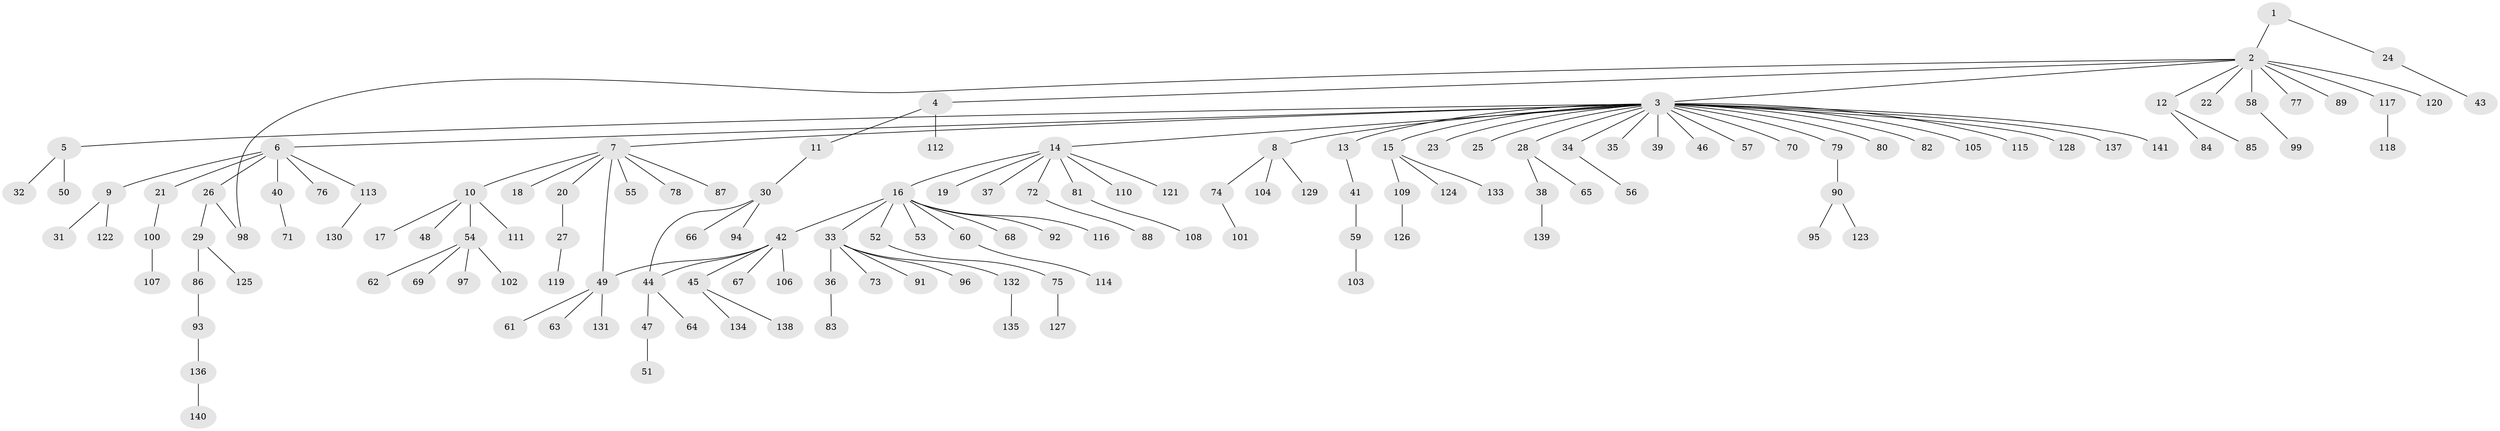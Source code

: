 // Generated by graph-tools (version 1.1) at 2025/25/03/09/25 03:25:59]
// undirected, 141 vertices, 143 edges
graph export_dot {
graph [start="1"]
  node [color=gray90,style=filled];
  1;
  2;
  3;
  4;
  5;
  6;
  7;
  8;
  9;
  10;
  11;
  12;
  13;
  14;
  15;
  16;
  17;
  18;
  19;
  20;
  21;
  22;
  23;
  24;
  25;
  26;
  27;
  28;
  29;
  30;
  31;
  32;
  33;
  34;
  35;
  36;
  37;
  38;
  39;
  40;
  41;
  42;
  43;
  44;
  45;
  46;
  47;
  48;
  49;
  50;
  51;
  52;
  53;
  54;
  55;
  56;
  57;
  58;
  59;
  60;
  61;
  62;
  63;
  64;
  65;
  66;
  67;
  68;
  69;
  70;
  71;
  72;
  73;
  74;
  75;
  76;
  77;
  78;
  79;
  80;
  81;
  82;
  83;
  84;
  85;
  86;
  87;
  88;
  89;
  90;
  91;
  92;
  93;
  94;
  95;
  96;
  97;
  98;
  99;
  100;
  101;
  102;
  103;
  104;
  105;
  106;
  107;
  108;
  109;
  110;
  111;
  112;
  113;
  114;
  115;
  116;
  117;
  118;
  119;
  120;
  121;
  122;
  123;
  124;
  125;
  126;
  127;
  128;
  129;
  130;
  131;
  132;
  133;
  134;
  135;
  136;
  137;
  138;
  139;
  140;
  141;
  1 -- 2;
  1 -- 24;
  2 -- 3;
  2 -- 4;
  2 -- 12;
  2 -- 22;
  2 -- 58;
  2 -- 77;
  2 -- 89;
  2 -- 98;
  2 -- 117;
  2 -- 120;
  3 -- 5;
  3 -- 6;
  3 -- 7;
  3 -- 8;
  3 -- 13;
  3 -- 14;
  3 -- 15;
  3 -- 23;
  3 -- 25;
  3 -- 28;
  3 -- 34;
  3 -- 35;
  3 -- 39;
  3 -- 46;
  3 -- 57;
  3 -- 70;
  3 -- 79;
  3 -- 80;
  3 -- 82;
  3 -- 105;
  3 -- 115;
  3 -- 128;
  3 -- 137;
  3 -- 141;
  4 -- 11;
  4 -- 112;
  5 -- 32;
  5 -- 50;
  6 -- 9;
  6 -- 21;
  6 -- 26;
  6 -- 40;
  6 -- 76;
  6 -- 113;
  7 -- 10;
  7 -- 18;
  7 -- 20;
  7 -- 49;
  7 -- 55;
  7 -- 78;
  7 -- 87;
  8 -- 74;
  8 -- 104;
  8 -- 129;
  9 -- 31;
  9 -- 122;
  10 -- 17;
  10 -- 48;
  10 -- 54;
  10 -- 111;
  11 -- 30;
  12 -- 84;
  12 -- 85;
  13 -- 41;
  14 -- 16;
  14 -- 19;
  14 -- 37;
  14 -- 72;
  14 -- 81;
  14 -- 110;
  14 -- 121;
  15 -- 109;
  15 -- 124;
  15 -- 133;
  16 -- 33;
  16 -- 42;
  16 -- 52;
  16 -- 53;
  16 -- 60;
  16 -- 68;
  16 -- 92;
  16 -- 116;
  20 -- 27;
  21 -- 100;
  24 -- 43;
  26 -- 29;
  26 -- 98;
  27 -- 119;
  28 -- 38;
  28 -- 65;
  29 -- 86;
  29 -- 125;
  30 -- 44;
  30 -- 66;
  30 -- 94;
  33 -- 36;
  33 -- 73;
  33 -- 91;
  33 -- 96;
  33 -- 132;
  34 -- 56;
  36 -- 83;
  38 -- 139;
  40 -- 71;
  41 -- 59;
  42 -- 44;
  42 -- 45;
  42 -- 49;
  42 -- 67;
  42 -- 106;
  44 -- 47;
  44 -- 64;
  45 -- 134;
  45 -- 138;
  47 -- 51;
  49 -- 61;
  49 -- 63;
  49 -- 131;
  52 -- 75;
  54 -- 62;
  54 -- 69;
  54 -- 97;
  54 -- 102;
  58 -- 99;
  59 -- 103;
  60 -- 114;
  72 -- 88;
  74 -- 101;
  75 -- 127;
  79 -- 90;
  81 -- 108;
  86 -- 93;
  90 -- 95;
  90 -- 123;
  93 -- 136;
  100 -- 107;
  109 -- 126;
  113 -- 130;
  117 -- 118;
  132 -- 135;
  136 -- 140;
}
